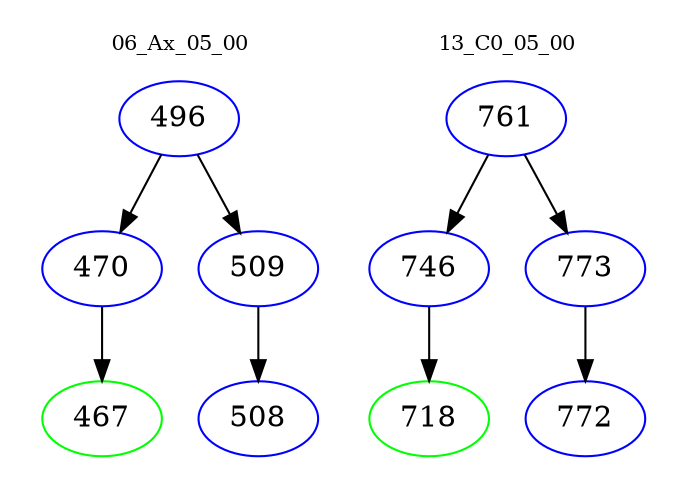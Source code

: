 digraph{
subgraph cluster_0 {
color = white
label = "06_Ax_05_00";
fontsize=10;
T0_496 [label="496", color="blue"]
T0_496 -> T0_470 [color="black"]
T0_470 [label="470", color="blue"]
T0_470 -> T0_467 [color="black"]
T0_467 [label="467", color="green"]
T0_496 -> T0_509 [color="black"]
T0_509 [label="509", color="blue"]
T0_509 -> T0_508 [color="black"]
T0_508 [label="508", color="blue"]
}
subgraph cluster_1 {
color = white
label = "13_C0_05_00";
fontsize=10;
T1_761 [label="761", color="blue"]
T1_761 -> T1_746 [color="black"]
T1_746 [label="746", color="blue"]
T1_746 -> T1_718 [color="black"]
T1_718 [label="718", color="green"]
T1_761 -> T1_773 [color="black"]
T1_773 [label="773", color="blue"]
T1_773 -> T1_772 [color="black"]
T1_772 [label="772", color="blue"]
}
}
